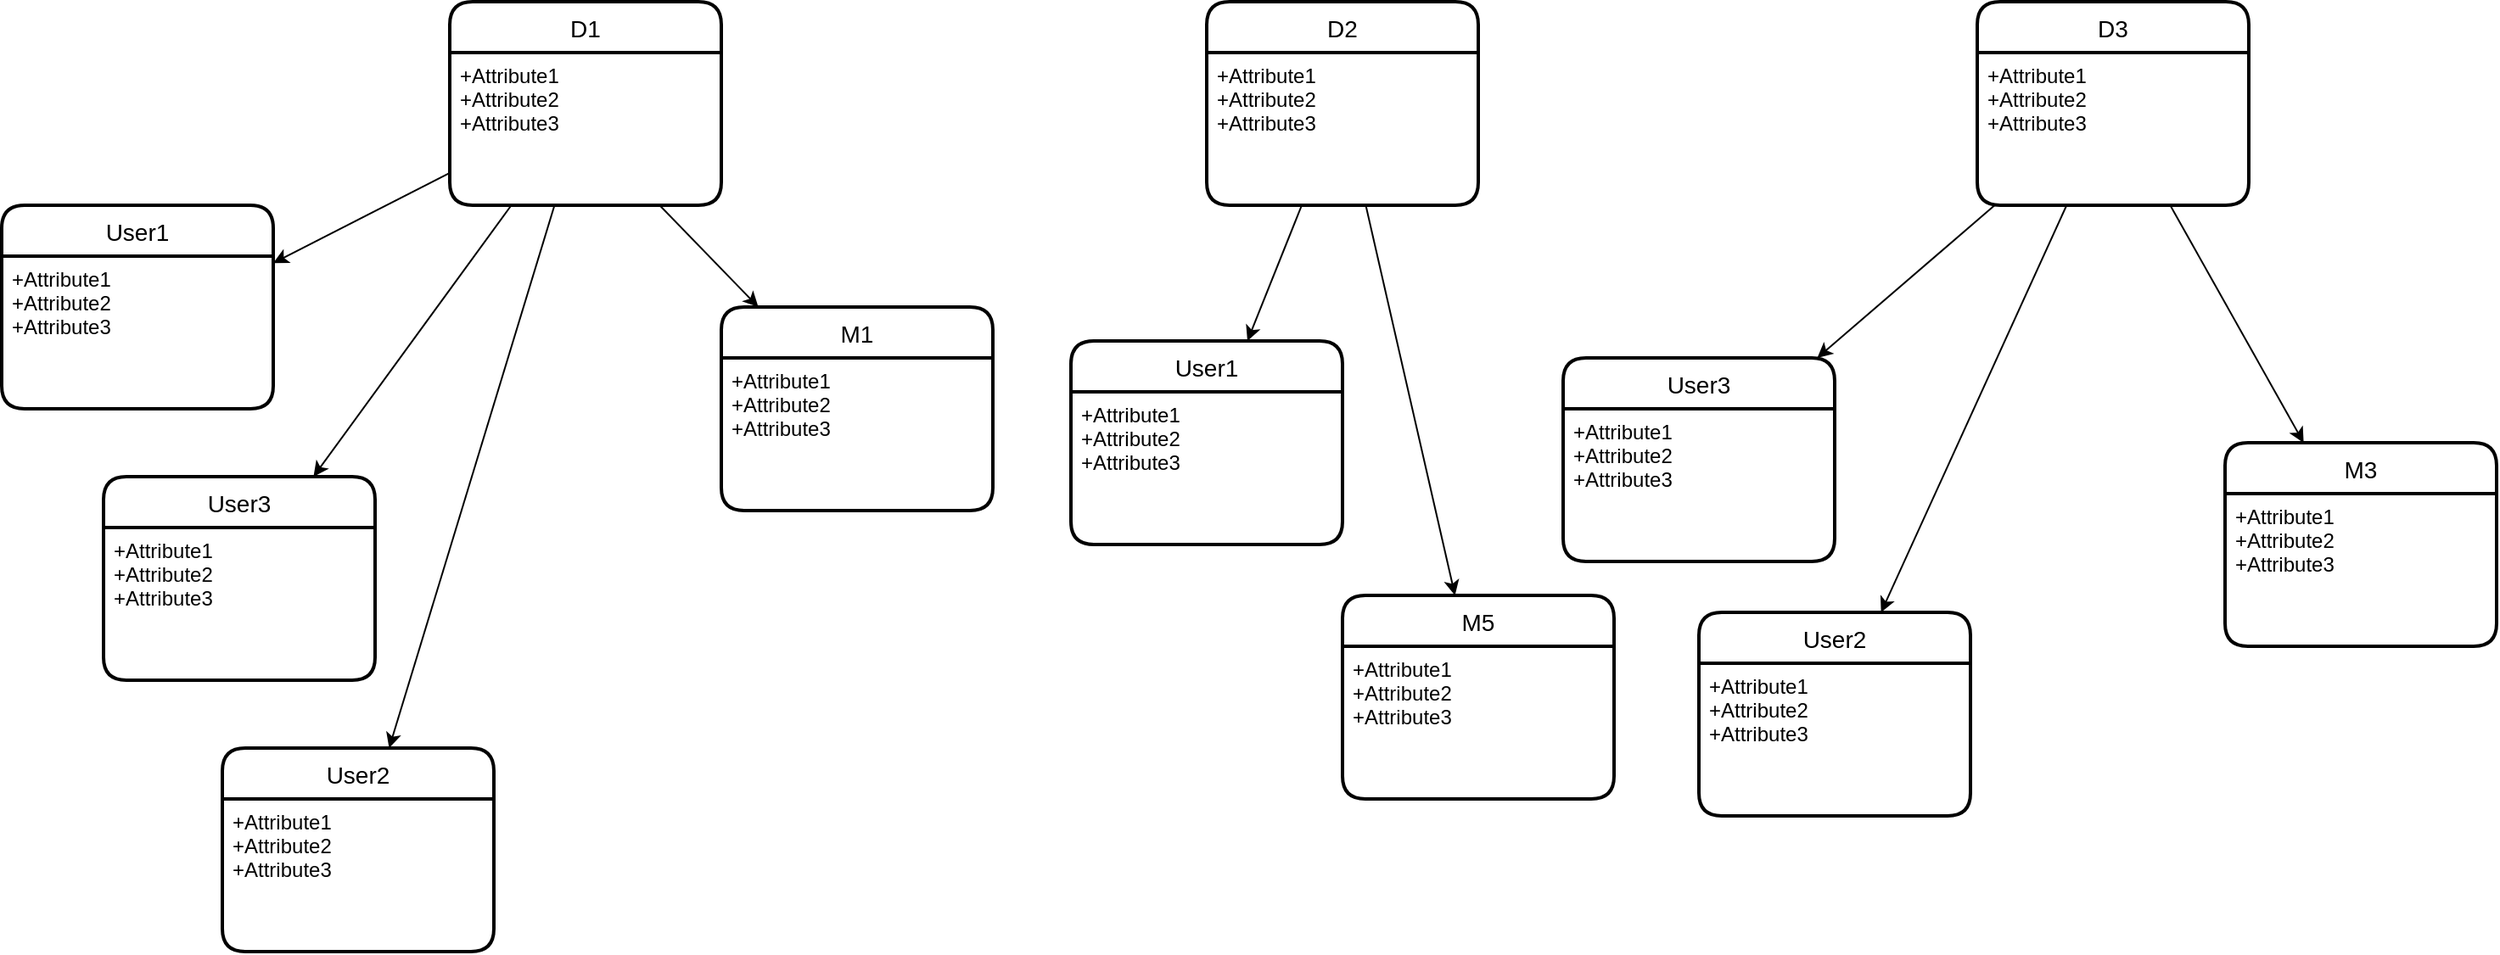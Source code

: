 <mxfile version="20.2.3" type="device"><diagram id="PoxRL9nFSB5rRHIp5nRS" name="Страница 1"><mxGraphModel dx="2249" dy="865" grid="1" gridSize="10" guides="1" tooltips="1" connect="1" arrows="1" fold="1" page="1" pageScale="1" pageWidth="827" pageHeight="1169" math="0" shadow="0"><root><mxCell id="0"/><mxCell id="1" parent="0"/><mxCell id="6E52LwiU98ouSoxA9Fha-1" value="User1" style="swimlane;childLayout=stackLayout;horizontal=1;startSize=30;horizontalStack=0;rounded=1;fontSize=14;fontStyle=0;strokeWidth=2;resizeParent=0;resizeLast=1;shadow=0;dashed=0;align=center;" vertex="1" parent="1"><mxGeometry x="-210" y="180" width="160" height="120" as="geometry"/></mxCell><mxCell id="6E52LwiU98ouSoxA9Fha-2" value="+Attribute1&#10;+Attribute2&#10;+Attribute3" style="align=left;strokeColor=none;fillColor=none;spacingLeft=4;fontSize=12;verticalAlign=top;resizable=0;rotatable=0;part=1;" vertex="1" parent="6E52LwiU98ouSoxA9Fha-1"><mxGeometry y="30" width="160" height="90" as="geometry"/></mxCell><mxCell id="6E52LwiU98ouSoxA9Fha-3" value="User2" style="swimlane;childLayout=stackLayout;horizontal=1;startSize=30;horizontalStack=0;rounded=1;fontSize=14;fontStyle=0;strokeWidth=2;resizeParent=0;resizeLast=1;shadow=0;dashed=0;align=center;" vertex="1" parent="1"><mxGeometry x="-80" y="500" width="160" height="120" as="geometry"/></mxCell><mxCell id="6E52LwiU98ouSoxA9Fha-4" value="+Attribute1&#10;+Attribute2&#10;+Attribute3" style="align=left;strokeColor=none;fillColor=none;spacingLeft=4;fontSize=12;verticalAlign=top;resizable=0;rotatable=0;part=1;" vertex="1" parent="6E52LwiU98ouSoxA9Fha-3"><mxGeometry y="30" width="160" height="90" as="geometry"/></mxCell><mxCell id="6E52LwiU98ouSoxA9Fha-5" value="User3" style="swimlane;childLayout=stackLayout;horizontal=1;startSize=30;horizontalStack=0;rounded=1;fontSize=14;fontStyle=0;strokeWidth=2;resizeParent=0;resizeLast=1;shadow=0;dashed=0;align=center;" vertex="1" parent="1"><mxGeometry x="-150" y="340" width="160" height="120" as="geometry"/></mxCell><mxCell id="6E52LwiU98ouSoxA9Fha-6" value="+Attribute1&#10;+Attribute2&#10;+Attribute3" style="align=left;strokeColor=none;fillColor=none;spacingLeft=4;fontSize=12;verticalAlign=top;resizable=0;rotatable=0;part=1;" vertex="1" parent="6E52LwiU98ouSoxA9Fha-5"><mxGeometry y="30" width="160" height="90" as="geometry"/></mxCell><mxCell id="6E52LwiU98ouSoxA9Fha-9" style="rounded=0;orthogonalLoop=1;jettySize=auto;html=1;" edge="1" parent="1" source="6E52LwiU98ouSoxA9Fha-7" target="6E52LwiU98ouSoxA9Fha-2"><mxGeometry relative="1" as="geometry"/></mxCell><mxCell id="6E52LwiU98ouSoxA9Fha-10" style="edgeStyle=none;rounded=0;orthogonalLoop=1;jettySize=auto;html=1;" edge="1" parent="1" source="6E52LwiU98ouSoxA9Fha-7" target="6E52LwiU98ouSoxA9Fha-5"><mxGeometry relative="1" as="geometry"/></mxCell><mxCell id="6E52LwiU98ouSoxA9Fha-11" style="edgeStyle=none;rounded=0;orthogonalLoop=1;jettySize=auto;html=1;" edge="1" parent="1" source="6E52LwiU98ouSoxA9Fha-7" target="6E52LwiU98ouSoxA9Fha-3"><mxGeometry relative="1" as="geometry"/></mxCell><mxCell id="6E52LwiU98ouSoxA9Fha-7" value="D1" style="swimlane;childLayout=stackLayout;horizontal=1;startSize=30;horizontalStack=0;rounded=1;fontSize=14;fontStyle=0;strokeWidth=2;resizeParent=0;resizeLast=1;shadow=0;dashed=0;align=center;" vertex="1" parent="1"><mxGeometry x="54" y="60" width="160" height="120" as="geometry"/></mxCell><mxCell id="6E52LwiU98ouSoxA9Fha-8" value="+Attribute1&#10;+Attribute2&#10;+Attribute3" style="align=left;strokeColor=none;fillColor=none;spacingLeft=4;fontSize=12;verticalAlign=top;resizable=0;rotatable=0;part=1;" vertex="1" parent="6E52LwiU98ouSoxA9Fha-7"><mxGeometry y="30" width="160" height="90" as="geometry"/></mxCell><mxCell id="6E52LwiU98ouSoxA9Fha-12" value="User1" style="swimlane;childLayout=stackLayout;horizontal=1;startSize=30;horizontalStack=0;rounded=1;fontSize=14;fontStyle=0;strokeWidth=2;resizeParent=0;resizeLast=1;shadow=0;dashed=0;align=center;" vertex="1" parent="1"><mxGeometry x="420" y="260" width="160" height="120" as="geometry"/></mxCell><mxCell id="6E52LwiU98ouSoxA9Fha-13" value="+Attribute1&#10;+Attribute2&#10;+Attribute3" style="align=left;strokeColor=none;fillColor=none;spacingLeft=4;fontSize=12;verticalAlign=top;resizable=0;rotatable=0;part=1;" vertex="1" parent="6E52LwiU98ouSoxA9Fha-12"><mxGeometry y="30" width="160" height="90" as="geometry"/></mxCell><mxCell id="6E52LwiU98ouSoxA9Fha-18" style="rounded=0;orthogonalLoop=1;jettySize=auto;html=1;" edge="1" parent="1" source="6E52LwiU98ouSoxA9Fha-21" target="6E52LwiU98ouSoxA9Fha-12"><mxGeometry relative="1" as="geometry"/></mxCell><mxCell id="6E52LwiU98ouSoxA9Fha-45" style="edgeStyle=none;rounded=0;orthogonalLoop=1;jettySize=auto;html=1;" edge="1" parent="1" source="6E52LwiU98ouSoxA9Fha-21" target="6E52LwiU98ouSoxA9Fha-43"><mxGeometry relative="1" as="geometry"/></mxCell><mxCell id="6E52LwiU98ouSoxA9Fha-21" value="D2" style="swimlane;childLayout=stackLayout;horizontal=1;startSize=30;horizontalStack=0;rounded=1;fontSize=14;fontStyle=0;strokeWidth=2;resizeParent=0;resizeLast=1;shadow=0;dashed=0;align=center;" vertex="1" parent="1"><mxGeometry x="500" y="60" width="160" height="120" as="geometry"/></mxCell><mxCell id="6E52LwiU98ouSoxA9Fha-22" value="+Attribute1&#10;+Attribute2&#10;+Attribute3" style="align=left;strokeColor=none;fillColor=none;spacingLeft=4;fontSize=12;verticalAlign=top;resizable=0;rotatable=0;part=1;" vertex="1" parent="6E52LwiU98ouSoxA9Fha-21"><mxGeometry y="30" width="160" height="90" as="geometry"/></mxCell><mxCell id="6E52LwiU98ouSoxA9Fha-25" value="User2" style="swimlane;childLayout=stackLayout;horizontal=1;startSize=30;horizontalStack=0;rounded=1;fontSize=14;fontStyle=0;strokeWidth=2;resizeParent=0;resizeLast=1;shadow=0;dashed=0;align=center;" vertex="1" parent="1"><mxGeometry x="790" y="420" width="160" height="120" as="geometry"/></mxCell><mxCell id="6E52LwiU98ouSoxA9Fha-26" value="+Attribute1&#10;+Attribute2&#10;+Attribute3" style="align=left;strokeColor=none;fillColor=none;spacingLeft=4;fontSize=12;verticalAlign=top;resizable=0;rotatable=0;part=1;" vertex="1" parent="6E52LwiU98ouSoxA9Fha-25"><mxGeometry y="30" width="160" height="90" as="geometry"/></mxCell><mxCell id="6E52LwiU98ouSoxA9Fha-27" value="User3" style="swimlane;childLayout=stackLayout;horizontal=1;startSize=30;horizontalStack=0;rounded=1;fontSize=14;fontStyle=0;strokeWidth=2;resizeParent=0;resizeLast=1;shadow=0;dashed=0;align=center;" vertex="1" parent="1"><mxGeometry x="710" y="270" width="160" height="120" as="geometry"/></mxCell><mxCell id="6E52LwiU98ouSoxA9Fha-28" value="+Attribute1&#10;+Attribute2&#10;+Attribute3" style="align=left;strokeColor=none;fillColor=none;spacingLeft=4;fontSize=12;verticalAlign=top;resizable=0;rotatable=0;part=1;" vertex="1" parent="6E52LwiU98ouSoxA9Fha-27"><mxGeometry y="30" width="160" height="90" as="geometry"/></mxCell><mxCell id="6E52LwiU98ouSoxA9Fha-30" style="edgeStyle=none;rounded=0;orthogonalLoop=1;jettySize=auto;html=1;" edge="1" parent="1" source="6E52LwiU98ouSoxA9Fha-32" target="6E52LwiU98ouSoxA9Fha-27"><mxGeometry relative="1" as="geometry"/></mxCell><mxCell id="6E52LwiU98ouSoxA9Fha-31" style="edgeStyle=none;rounded=0;orthogonalLoop=1;jettySize=auto;html=1;" edge="1" parent="1" source="6E52LwiU98ouSoxA9Fha-32" target="6E52LwiU98ouSoxA9Fha-25"><mxGeometry relative="1" as="geometry"/></mxCell><mxCell id="6E52LwiU98ouSoxA9Fha-42" style="edgeStyle=none;rounded=0;orthogonalLoop=1;jettySize=auto;html=1;" edge="1" parent="1" source="6E52LwiU98ouSoxA9Fha-32" target="6E52LwiU98ouSoxA9Fha-40"><mxGeometry relative="1" as="geometry"/></mxCell><mxCell id="6E52LwiU98ouSoxA9Fha-32" value="D3" style="swimlane;childLayout=stackLayout;horizontal=1;startSize=30;horizontalStack=0;rounded=1;fontSize=14;fontStyle=0;strokeWidth=2;resizeParent=0;resizeLast=1;shadow=0;dashed=0;align=center;" vertex="1" parent="1"><mxGeometry x="954" y="60" width="160" height="120" as="geometry"/></mxCell><mxCell id="6E52LwiU98ouSoxA9Fha-33" value="+Attribute1&#10;+Attribute2&#10;+Attribute3" style="align=left;strokeColor=none;fillColor=none;spacingLeft=4;fontSize=12;verticalAlign=top;resizable=0;rotatable=0;part=1;" vertex="1" parent="6E52LwiU98ouSoxA9Fha-32"><mxGeometry y="30" width="160" height="90" as="geometry"/></mxCell><mxCell id="6E52LwiU98ouSoxA9Fha-37" value="M1" style="swimlane;childLayout=stackLayout;horizontal=1;startSize=30;horizontalStack=0;rounded=1;fontSize=14;fontStyle=0;strokeWidth=2;resizeParent=0;resizeLast=1;shadow=0;dashed=0;align=center;" vertex="1" parent="1"><mxGeometry x="214" y="240" width="160" height="120" as="geometry"/></mxCell><mxCell id="6E52LwiU98ouSoxA9Fha-38" value="+Attribute1&#10;+Attribute2&#10;+Attribute3" style="align=left;strokeColor=none;fillColor=none;spacingLeft=4;fontSize=12;verticalAlign=top;resizable=0;rotatable=0;part=1;" vertex="1" parent="6E52LwiU98ouSoxA9Fha-37"><mxGeometry y="30" width="160" height="90" as="geometry"/></mxCell><mxCell id="6E52LwiU98ouSoxA9Fha-39" style="edgeStyle=none;rounded=0;orthogonalLoop=1;jettySize=auto;html=1;" edge="1" parent="1" source="6E52LwiU98ouSoxA9Fha-8" target="6E52LwiU98ouSoxA9Fha-37"><mxGeometry relative="1" as="geometry"/></mxCell><mxCell id="6E52LwiU98ouSoxA9Fha-40" value="M3" style="swimlane;childLayout=stackLayout;horizontal=1;startSize=30;horizontalStack=0;rounded=1;fontSize=14;fontStyle=0;strokeWidth=2;resizeParent=0;resizeLast=1;shadow=0;dashed=0;align=center;" vertex="1" parent="1"><mxGeometry x="1100" y="320" width="160" height="120" as="geometry"/></mxCell><mxCell id="6E52LwiU98ouSoxA9Fha-41" value="+Attribute1&#10;+Attribute2&#10;+Attribute3" style="align=left;strokeColor=none;fillColor=none;spacingLeft=4;fontSize=12;verticalAlign=top;resizable=0;rotatable=0;part=1;" vertex="1" parent="6E52LwiU98ouSoxA9Fha-40"><mxGeometry y="30" width="160" height="90" as="geometry"/></mxCell><mxCell id="6E52LwiU98ouSoxA9Fha-43" value="M5" style="swimlane;childLayout=stackLayout;horizontal=1;startSize=30;horizontalStack=0;rounded=1;fontSize=14;fontStyle=0;strokeWidth=2;resizeParent=0;resizeLast=1;shadow=0;dashed=0;align=center;" vertex="1" parent="1"><mxGeometry x="580" y="410" width="160" height="120" as="geometry"/></mxCell><mxCell id="6E52LwiU98ouSoxA9Fha-44" value="+Attribute1&#10;+Attribute2&#10;+Attribute3" style="align=left;strokeColor=none;fillColor=none;spacingLeft=4;fontSize=12;verticalAlign=top;resizable=0;rotatable=0;part=1;" vertex="1" parent="6E52LwiU98ouSoxA9Fha-43"><mxGeometry y="30" width="160" height="90" as="geometry"/></mxCell></root></mxGraphModel></diagram></mxfile>